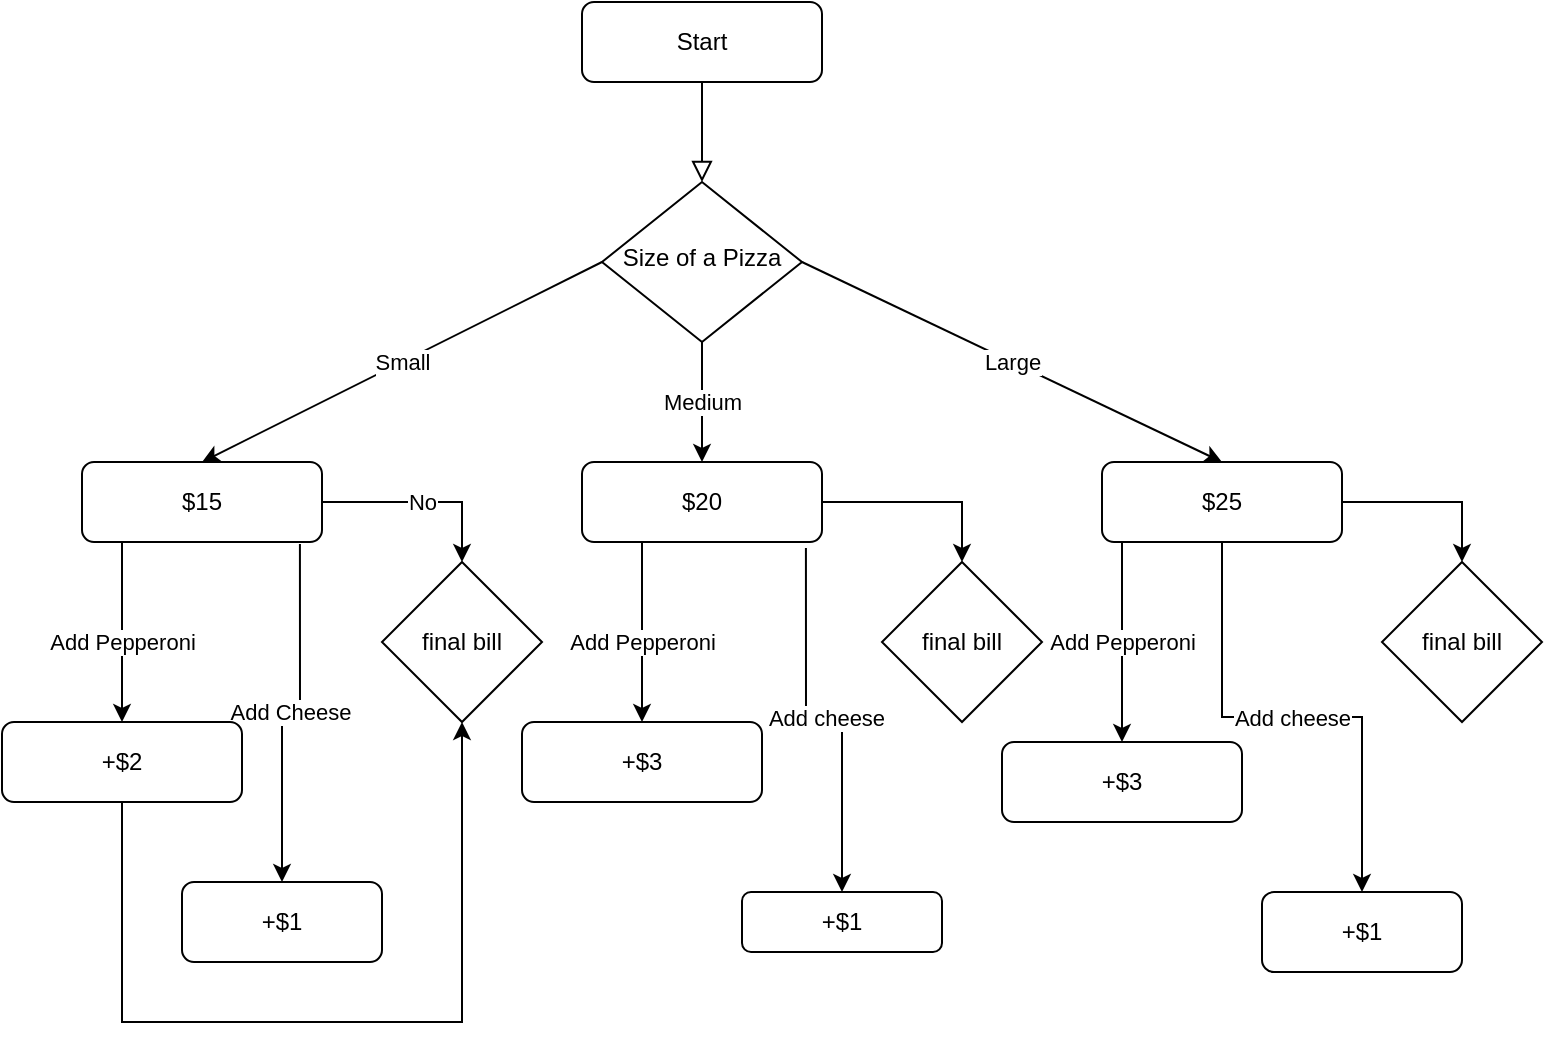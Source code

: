 <mxfile version="15.8.9" type="github">
  <diagram id="C5RBs43oDa-KdzZeNtuy" name="Page-1">
    <mxGraphModel dx="1424" dy="754" grid="1" gridSize="10" guides="1" tooltips="1" connect="1" arrows="1" fold="1" page="1" pageScale="1" pageWidth="827" pageHeight="1169" math="0" shadow="0">
      <root>
        <mxCell id="WIyWlLk6GJQsqaUBKTNV-0" />
        <mxCell id="WIyWlLk6GJQsqaUBKTNV-1" parent="WIyWlLk6GJQsqaUBKTNV-0" />
        <mxCell id="WIyWlLk6GJQsqaUBKTNV-2" value="" style="rounded=0;html=1;jettySize=auto;orthogonalLoop=1;fontSize=11;endArrow=block;endFill=0;endSize=8;strokeWidth=1;shadow=0;labelBackgroundColor=none;edgeStyle=orthogonalEdgeStyle;" parent="WIyWlLk6GJQsqaUBKTNV-1" source="WIyWlLk6GJQsqaUBKTNV-3" target="WIyWlLk6GJQsqaUBKTNV-6" edge="1">
          <mxGeometry relative="1" as="geometry" />
        </mxCell>
        <mxCell id="WIyWlLk6GJQsqaUBKTNV-3" value="Start" style="rounded=1;whiteSpace=wrap;html=1;fontSize=12;glass=0;strokeWidth=1;shadow=0;" parent="WIyWlLk6GJQsqaUBKTNV-1" vertex="1">
          <mxGeometry x="310" y="20" width="120" height="40" as="geometry" />
        </mxCell>
        <mxCell id="WIyWlLk6GJQsqaUBKTNV-6" value="Size of a Pizza" style="rhombus;whiteSpace=wrap;html=1;shadow=0;fontFamily=Helvetica;fontSize=12;align=center;strokeWidth=1;spacing=6;spacingTop=-4;" parent="WIyWlLk6GJQsqaUBKTNV-1" vertex="1">
          <mxGeometry x="320" y="110" width="100" height="80" as="geometry" />
        </mxCell>
        <mxCell id="t34sPGrQjFZR3M_g8x9Q-12" value="Add Pepperoni" style="edgeStyle=orthogonalEdgeStyle;rounded=0;orthogonalLoop=1;jettySize=auto;html=1;entryX=0.5;entryY=0;entryDx=0;entryDy=0;" edge="1" parent="WIyWlLk6GJQsqaUBKTNV-1" source="WIyWlLk6GJQsqaUBKTNV-7" target="t34sPGrQjFZR3M_g8x9Q-8">
          <mxGeometry relative="1" as="geometry">
            <Array as="points">
              <mxPoint x="580" y="310" />
              <mxPoint x="580" y="310" />
            </Array>
          </mxGeometry>
        </mxCell>
        <mxCell id="t34sPGrQjFZR3M_g8x9Q-18" style="edgeStyle=orthogonalEdgeStyle;rounded=0;orthogonalLoop=1;jettySize=auto;html=1;exitX=1;exitY=0.5;exitDx=0;exitDy=0;" edge="1" parent="WIyWlLk6GJQsqaUBKTNV-1" source="WIyWlLk6GJQsqaUBKTNV-7" target="t34sPGrQjFZR3M_g8x9Q-19">
          <mxGeometry relative="1" as="geometry">
            <mxPoint x="760" y="290" as="targetPoint" />
          </mxGeometry>
        </mxCell>
        <mxCell id="t34sPGrQjFZR3M_g8x9Q-25" value="Add cheese" style="edgeStyle=orthogonalEdgeStyle;rounded=0;orthogonalLoop=1;jettySize=auto;html=1;" edge="1" parent="WIyWlLk6GJQsqaUBKTNV-1" source="WIyWlLk6GJQsqaUBKTNV-7" target="t34sPGrQjFZR3M_g8x9Q-26">
          <mxGeometry relative="1" as="geometry">
            <mxPoint x="690" y="480" as="targetPoint" />
          </mxGeometry>
        </mxCell>
        <mxCell id="WIyWlLk6GJQsqaUBKTNV-7" value="$25" style="rounded=1;whiteSpace=wrap;html=1;fontSize=12;glass=0;strokeWidth=1;shadow=0;" parent="WIyWlLk6GJQsqaUBKTNV-1" vertex="1">
          <mxGeometry x="570" y="250" width="120" height="40" as="geometry" />
        </mxCell>
        <mxCell id="t34sPGrQjFZR3M_g8x9Q-11" value="Add Pepperoni" style="edgeStyle=orthogonalEdgeStyle;rounded=0;orthogonalLoop=1;jettySize=auto;html=1;exitX=0.5;exitY=1;exitDx=0;exitDy=0;entryX=0.5;entryY=0;entryDx=0;entryDy=0;" edge="1" parent="WIyWlLk6GJQsqaUBKTNV-1" source="t34sPGrQjFZR3M_g8x9Q-0" target="t34sPGrQjFZR3M_g8x9Q-7">
          <mxGeometry x="0.333" relative="1" as="geometry">
            <Array as="points">
              <mxPoint x="340" y="290" />
            </Array>
            <mxPoint as="offset" />
          </mxGeometry>
        </mxCell>
        <mxCell id="t34sPGrQjFZR3M_g8x9Q-15" style="edgeStyle=orthogonalEdgeStyle;rounded=0;orthogonalLoop=1;jettySize=auto;html=1;exitX=1;exitY=0.5;exitDx=0;exitDy=0;" edge="1" parent="WIyWlLk6GJQsqaUBKTNV-1" source="t34sPGrQjFZR3M_g8x9Q-0" target="t34sPGrQjFZR3M_g8x9Q-16">
          <mxGeometry relative="1" as="geometry">
            <mxPoint x="540" y="290" as="targetPoint" />
          </mxGeometry>
        </mxCell>
        <mxCell id="t34sPGrQjFZR3M_g8x9Q-22" value="Add cheese" style="edgeStyle=orthogonalEdgeStyle;rounded=0;orthogonalLoop=1;jettySize=auto;html=1;exitX=0.933;exitY=1.075;exitDx=0;exitDy=0;exitPerimeter=0;" edge="1" parent="WIyWlLk6GJQsqaUBKTNV-1" source="t34sPGrQjFZR3M_g8x9Q-0" target="t34sPGrQjFZR3M_g8x9Q-23">
          <mxGeometry relative="1" as="geometry">
            <mxPoint x="430" y="420" as="targetPoint" />
          </mxGeometry>
        </mxCell>
        <mxCell id="t34sPGrQjFZR3M_g8x9Q-0" value="$20" style="rounded=1;whiteSpace=wrap;html=1;" vertex="1" parent="WIyWlLk6GJQsqaUBKTNV-1">
          <mxGeometry x="310" y="250" width="120" height="40" as="geometry" />
        </mxCell>
        <mxCell id="t34sPGrQjFZR3M_g8x9Q-9" value="Add Pepperoni" style="edgeStyle=orthogonalEdgeStyle;rounded=0;orthogonalLoop=1;jettySize=auto;html=1;exitX=0.5;exitY=1;exitDx=0;exitDy=0;" edge="1" parent="WIyWlLk6GJQsqaUBKTNV-1" source="t34sPGrQjFZR3M_g8x9Q-1" target="t34sPGrQjFZR3M_g8x9Q-6">
          <mxGeometry x="0.385" relative="1" as="geometry">
            <Array as="points">
              <mxPoint x="80" y="290" />
            </Array>
            <mxPoint as="offset" />
          </mxGeometry>
        </mxCell>
        <mxCell id="t34sPGrQjFZR3M_g8x9Q-13" value="No" style="edgeStyle=orthogonalEdgeStyle;rounded=0;orthogonalLoop=1;jettySize=auto;html=1;exitX=1;exitY=0.5;exitDx=0;exitDy=0;" edge="1" parent="WIyWlLk6GJQsqaUBKTNV-1" source="t34sPGrQjFZR3M_g8x9Q-1" target="t34sPGrQjFZR3M_g8x9Q-14">
          <mxGeometry relative="1" as="geometry">
            <mxPoint x="240" y="330" as="targetPoint" />
          </mxGeometry>
        </mxCell>
        <mxCell id="t34sPGrQjFZR3M_g8x9Q-20" value="Add Cheese" style="edgeStyle=orthogonalEdgeStyle;rounded=0;orthogonalLoop=1;jettySize=auto;html=1;exitX=0.908;exitY=1.025;exitDx=0;exitDy=0;exitPerimeter=0;" edge="1" parent="WIyWlLk6GJQsqaUBKTNV-1" source="t34sPGrQjFZR3M_g8x9Q-1" target="t34sPGrQjFZR3M_g8x9Q-21">
          <mxGeometry relative="1" as="geometry">
            <mxPoint x="170" y="430" as="targetPoint" />
          </mxGeometry>
        </mxCell>
        <mxCell id="t34sPGrQjFZR3M_g8x9Q-1" value="$15" style="rounded=1;whiteSpace=wrap;html=1;" vertex="1" parent="WIyWlLk6GJQsqaUBKTNV-1">
          <mxGeometry x="60" y="250" width="120" height="40" as="geometry" />
        </mxCell>
        <mxCell id="t34sPGrQjFZR3M_g8x9Q-2" value="Small" style="endArrow=classic;html=1;rounded=0;exitX=0;exitY=0.5;exitDx=0;exitDy=0;entryX=0.5;entryY=0;entryDx=0;entryDy=0;" edge="1" parent="WIyWlLk6GJQsqaUBKTNV-1" source="WIyWlLk6GJQsqaUBKTNV-6" target="t34sPGrQjFZR3M_g8x9Q-1">
          <mxGeometry width="50" height="50" relative="1" as="geometry">
            <mxPoint x="390" y="420" as="sourcePoint" />
            <mxPoint x="440" y="370" as="targetPoint" />
          </mxGeometry>
        </mxCell>
        <mxCell id="t34sPGrQjFZR3M_g8x9Q-4" value="Medium" style="endArrow=classic;html=1;rounded=0;exitX=0.5;exitY=1;exitDx=0;exitDy=0;entryX=0.5;entryY=0;entryDx=0;entryDy=0;" edge="1" parent="WIyWlLk6GJQsqaUBKTNV-1" source="WIyWlLk6GJQsqaUBKTNV-6" target="t34sPGrQjFZR3M_g8x9Q-0">
          <mxGeometry width="50" height="50" relative="1" as="geometry">
            <mxPoint x="390" y="420" as="sourcePoint" />
            <mxPoint x="440" y="370" as="targetPoint" />
          </mxGeometry>
        </mxCell>
        <mxCell id="t34sPGrQjFZR3M_g8x9Q-5" value="Large" style="endArrow=classic;html=1;rounded=0;exitX=1;exitY=0.5;exitDx=0;exitDy=0;entryX=0.5;entryY=0;entryDx=0;entryDy=0;" edge="1" parent="WIyWlLk6GJQsqaUBKTNV-1" source="WIyWlLk6GJQsqaUBKTNV-6" target="WIyWlLk6GJQsqaUBKTNV-7">
          <mxGeometry width="50" height="50" relative="1" as="geometry">
            <mxPoint x="460" y="150" as="sourcePoint" />
            <mxPoint x="440" y="370" as="targetPoint" />
          </mxGeometry>
        </mxCell>
        <mxCell id="t34sPGrQjFZR3M_g8x9Q-27" style="edgeStyle=orthogonalEdgeStyle;rounded=0;orthogonalLoop=1;jettySize=auto;html=1;entryX=0.5;entryY=1;entryDx=0;entryDy=0;" edge="1" parent="WIyWlLk6GJQsqaUBKTNV-1" source="t34sPGrQjFZR3M_g8x9Q-6" target="t34sPGrQjFZR3M_g8x9Q-14">
          <mxGeometry relative="1" as="geometry">
            <Array as="points">
              <mxPoint x="80" y="530" />
              <mxPoint x="250" y="530" />
            </Array>
          </mxGeometry>
        </mxCell>
        <mxCell id="t34sPGrQjFZR3M_g8x9Q-6" value="+$2" style="rounded=1;whiteSpace=wrap;html=1;" vertex="1" parent="WIyWlLk6GJQsqaUBKTNV-1">
          <mxGeometry x="20" y="380" width="120" height="40" as="geometry" />
        </mxCell>
        <mxCell id="t34sPGrQjFZR3M_g8x9Q-7" value="+$3" style="rounded=1;whiteSpace=wrap;html=1;" vertex="1" parent="WIyWlLk6GJQsqaUBKTNV-1">
          <mxGeometry x="280" y="380" width="120" height="40" as="geometry" />
        </mxCell>
        <mxCell id="t34sPGrQjFZR3M_g8x9Q-8" value="+$3" style="rounded=1;whiteSpace=wrap;html=1;" vertex="1" parent="WIyWlLk6GJQsqaUBKTNV-1">
          <mxGeometry x="520" y="390" width="120" height="40" as="geometry" />
        </mxCell>
        <mxCell id="t34sPGrQjFZR3M_g8x9Q-14" value="final bill" style="rhombus;whiteSpace=wrap;html=1;" vertex="1" parent="WIyWlLk6GJQsqaUBKTNV-1">
          <mxGeometry x="210" y="300" width="80" height="80" as="geometry" />
        </mxCell>
        <mxCell id="t34sPGrQjFZR3M_g8x9Q-16" value="final bill" style="rhombus;whiteSpace=wrap;html=1;" vertex="1" parent="WIyWlLk6GJQsqaUBKTNV-1">
          <mxGeometry x="460" y="300" width="80" height="80" as="geometry" />
        </mxCell>
        <mxCell id="t34sPGrQjFZR3M_g8x9Q-19" value="final bill" style="rhombus;whiteSpace=wrap;html=1;" vertex="1" parent="WIyWlLk6GJQsqaUBKTNV-1">
          <mxGeometry x="710" y="300" width="80" height="80" as="geometry" />
        </mxCell>
        <mxCell id="t34sPGrQjFZR3M_g8x9Q-21" value="+$1" style="rounded=1;whiteSpace=wrap;html=1;" vertex="1" parent="WIyWlLk6GJQsqaUBKTNV-1">
          <mxGeometry x="110" y="460" width="100" height="40" as="geometry" />
        </mxCell>
        <mxCell id="t34sPGrQjFZR3M_g8x9Q-23" value="+$1" style="rounded=1;whiteSpace=wrap;html=1;" vertex="1" parent="WIyWlLk6GJQsqaUBKTNV-1">
          <mxGeometry x="390" y="465" width="100" height="30" as="geometry" />
        </mxCell>
        <mxCell id="t34sPGrQjFZR3M_g8x9Q-26" value="+$1" style="rounded=1;whiteSpace=wrap;html=1;" vertex="1" parent="WIyWlLk6GJQsqaUBKTNV-1">
          <mxGeometry x="650" y="465" width="100" height="40" as="geometry" />
        </mxCell>
      </root>
    </mxGraphModel>
  </diagram>
</mxfile>
